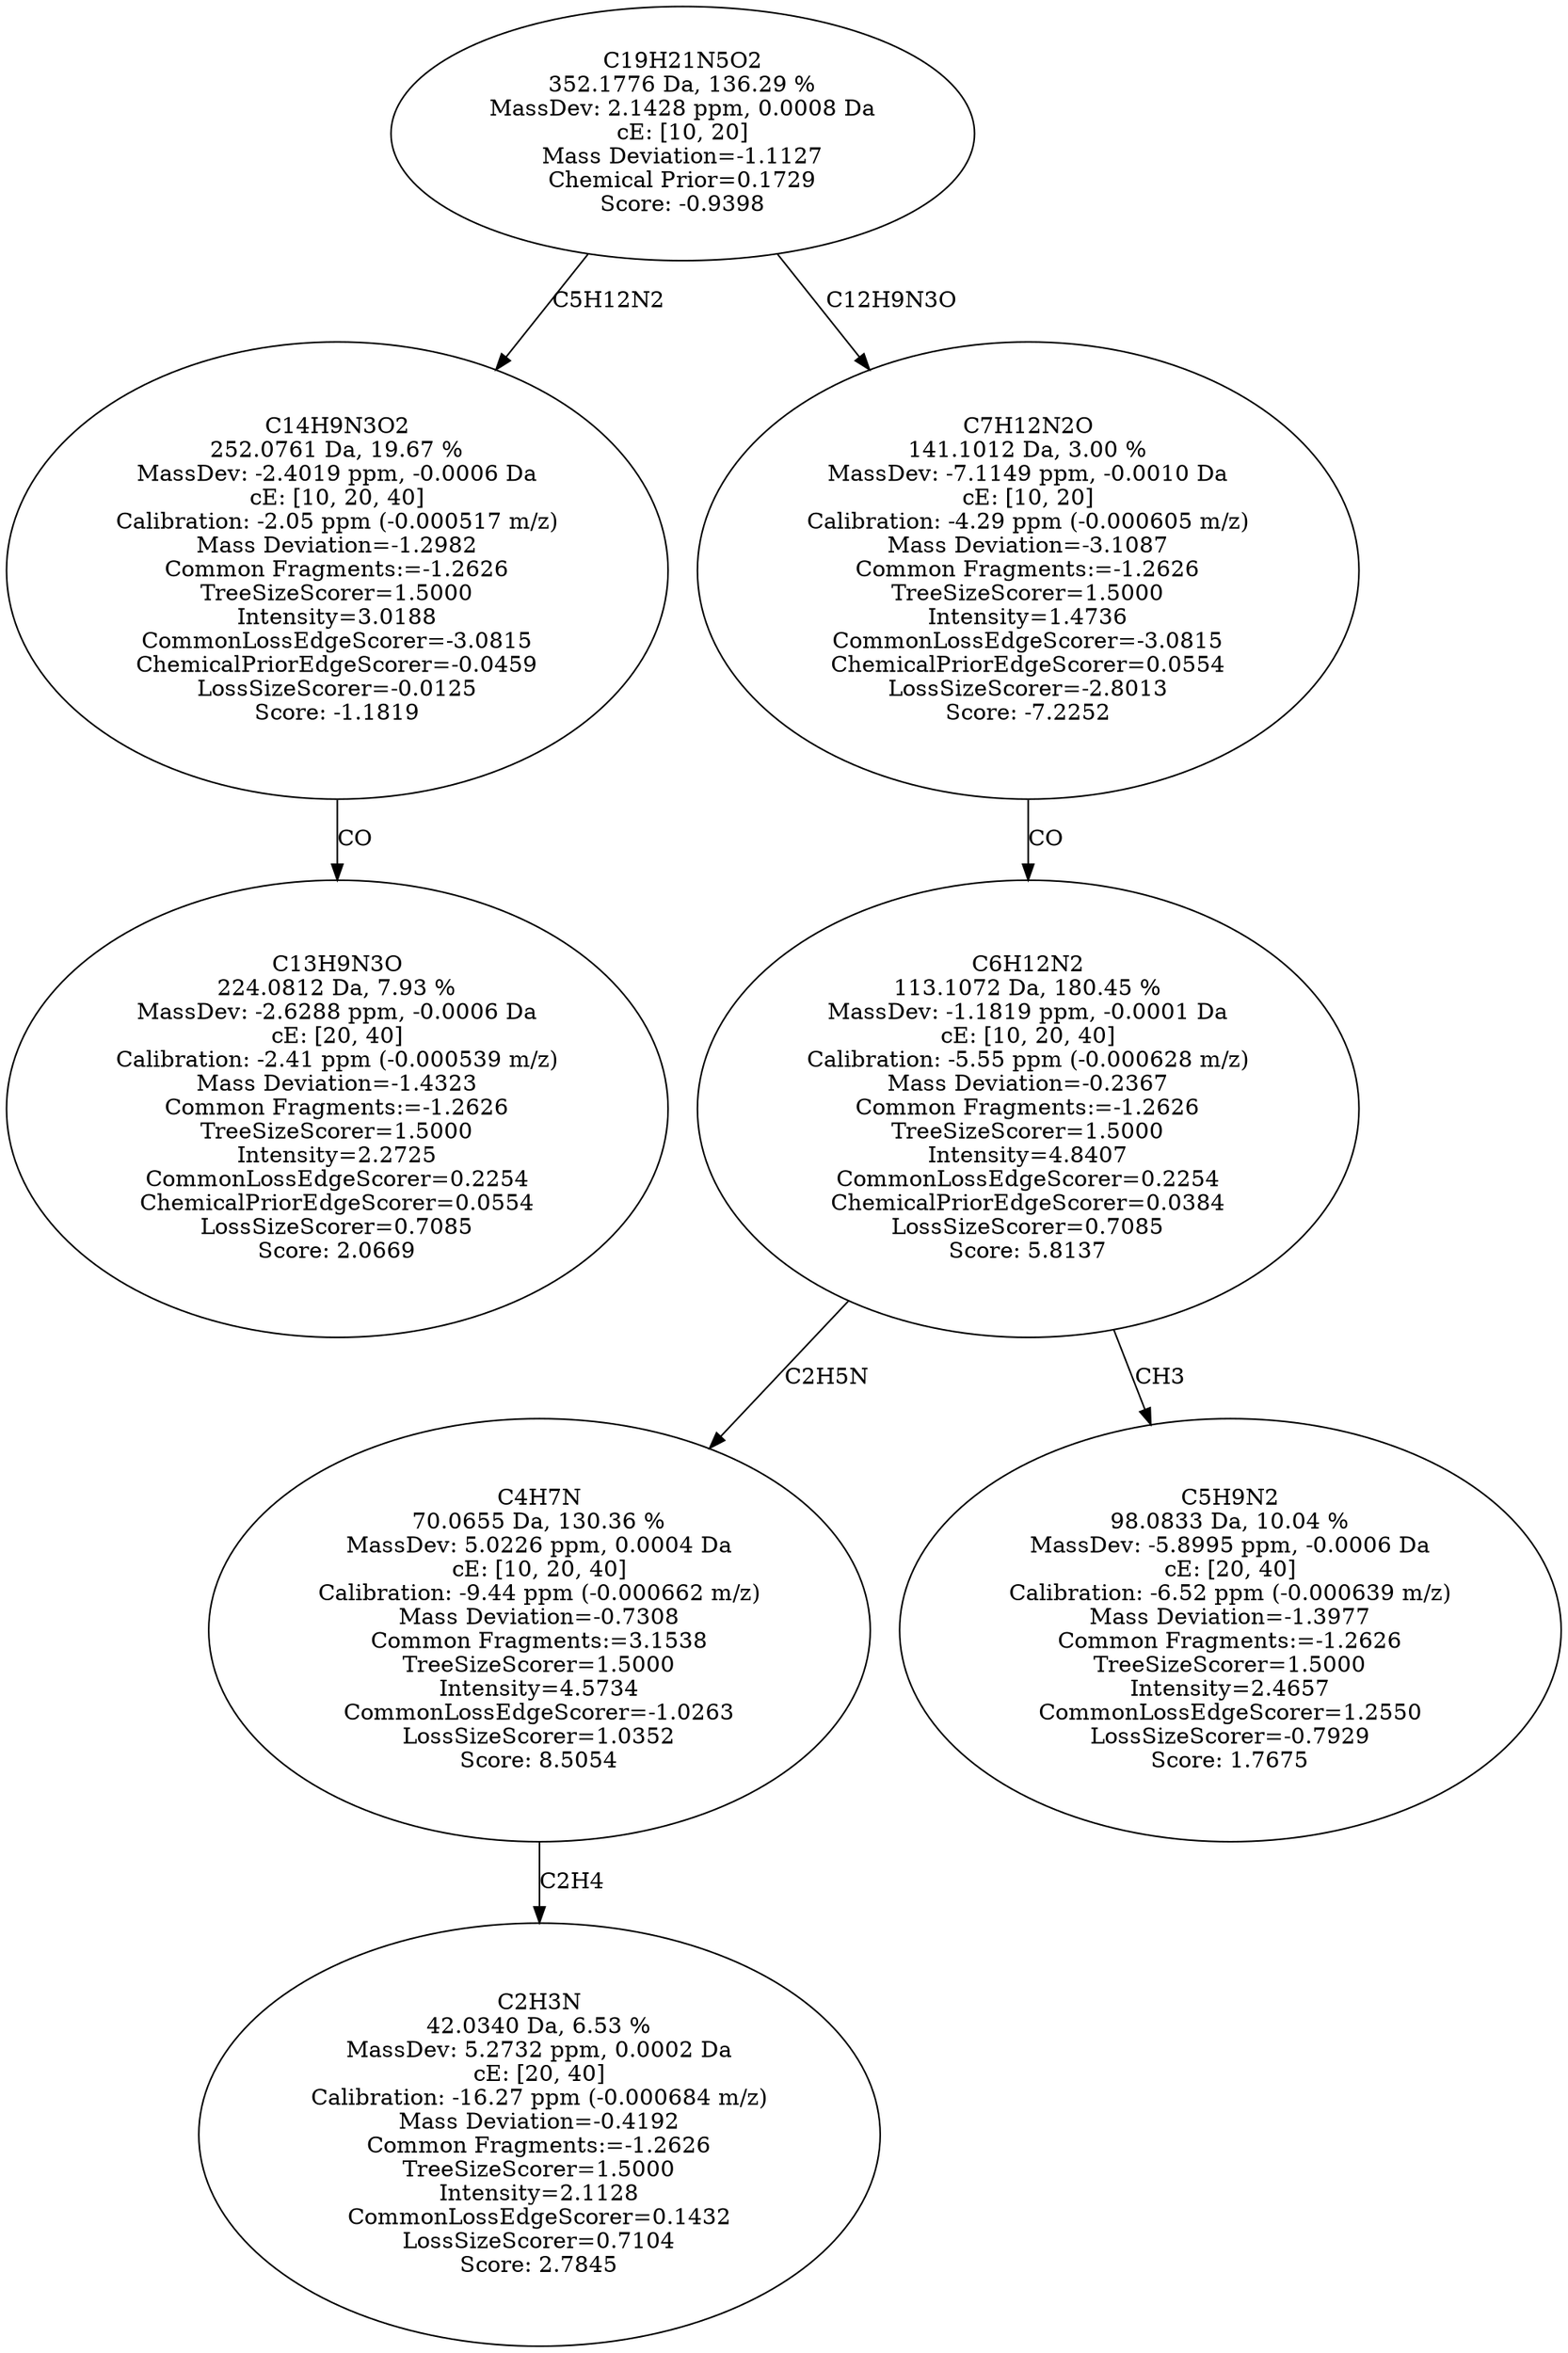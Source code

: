 strict digraph {
v1 [label="C13H9N3O\n224.0812 Da, 7.93 %\nMassDev: -2.6288 ppm, -0.0006 Da\ncE: [20, 40]\nCalibration: -2.41 ppm (-0.000539 m/z)\nMass Deviation=-1.4323\nCommon Fragments:=-1.2626\nTreeSizeScorer=1.5000\nIntensity=2.2725\nCommonLossEdgeScorer=0.2254\nChemicalPriorEdgeScorer=0.0554\nLossSizeScorer=0.7085\nScore: 2.0669"];
v2 [label="C14H9N3O2\n252.0761 Da, 19.67 %\nMassDev: -2.4019 ppm, -0.0006 Da\ncE: [10, 20, 40]\nCalibration: -2.05 ppm (-0.000517 m/z)\nMass Deviation=-1.2982\nCommon Fragments:=-1.2626\nTreeSizeScorer=1.5000\nIntensity=3.0188\nCommonLossEdgeScorer=-3.0815\nChemicalPriorEdgeScorer=-0.0459\nLossSizeScorer=-0.0125\nScore: -1.1819"];
v3 [label="C2H3N\n42.0340 Da, 6.53 %\nMassDev: 5.2732 ppm, 0.0002 Da\ncE: [20, 40]\nCalibration: -16.27 ppm (-0.000684 m/z)\nMass Deviation=-0.4192\nCommon Fragments:=-1.2626\nTreeSizeScorer=1.5000\nIntensity=2.1128\nCommonLossEdgeScorer=0.1432\nLossSizeScorer=0.7104\nScore: 2.7845"];
v4 [label="C4H7N\n70.0655 Da, 130.36 %\nMassDev: 5.0226 ppm, 0.0004 Da\ncE: [10, 20, 40]\nCalibration: -9.44 ppm (-0.000662 m/z)\nMass Deviation=-0.7308\nCommon Fragments:=3.1538\nTreeSizeScorer=1.5000\nIntensity=4.5734\nCommonLossEdgeScorer=-1.0263\nLossSizeScorer=1.0352\nScore: 8.5054"];
v5 [label="C5H9N2\n98.0833 Da, 10.04 %\nMassDev: -5.8995 ppm, -0.0006 Da\ncE: [20, 40]\nCalibration: -6.52 ppm (-0.000639 m/z)\nMass Deviation=-1.3977\nCommon Fragments:=-1.2626\nTreeSizeScorer=1.5000\nIntensity=2.4657\nCommonLossEdgeScorer=1.2550\nLossSizeScorer=-0.7929\nScore: 1.7675"];
v6 [label="C6H12N2\n113.1072 Da, 180.45 %\nMassDev: -1.1819 ppm, -0.0001 Da\ncE: [10, 20, 40]\nCalibration: -5.55 ppm (-0.000628 m/z)\nMass Deviation=-0.2367\nCommon Fragments:=-1.2626\nTreeSizeScorer=1.5000\nIntensity=4.8407\nCommonLossEdgeScorer=0.2254\nChemicalPriorEdgeScorer=0.0384\nLossSizeScorer=0.7085\nScore: 5.8137"];
v7 [label="C7H12N2O\n141.1012 Da, 3.00 %\nMassDev: -7.1149 ppm, -0.0010 Da\ncE: [10, 20]\nCalibration: -4.29 ppm (-0.000605 m/z)\nMass Deviation=-3.1087\nCommon Fragments:=-1.2626\nTreeSizeScorer=1.5000\nIntensity=1.4736\nCommonLossEdgeScorer=-3.0815\nChemicalPriorEdgeScorer=0.0554\nLossSizeScorer=-2.8013\nScore: -7.2252"];
v8 [label="C19H21N5O2\n352.1776 Da, 136.29 %\nMassDev: 2.1428 ppm, 0.0008 Da\ncE: [10, 20]\nMass Deviation=-1.1127\nChemical Prior=0.1729\nScore: -0.9398"];
v2 -> v1 [label="CO"];
v8 -> v2 [label="C5H12N2"];
v4 -> v3 [label="C2H4"];
v6 -> v4 [label="C2H5N"];
v6 -> v5 [label="CH3"];
v7 -> v6 [label="CO"];
v8 -> v7 [label="C12H9N3O"];
}